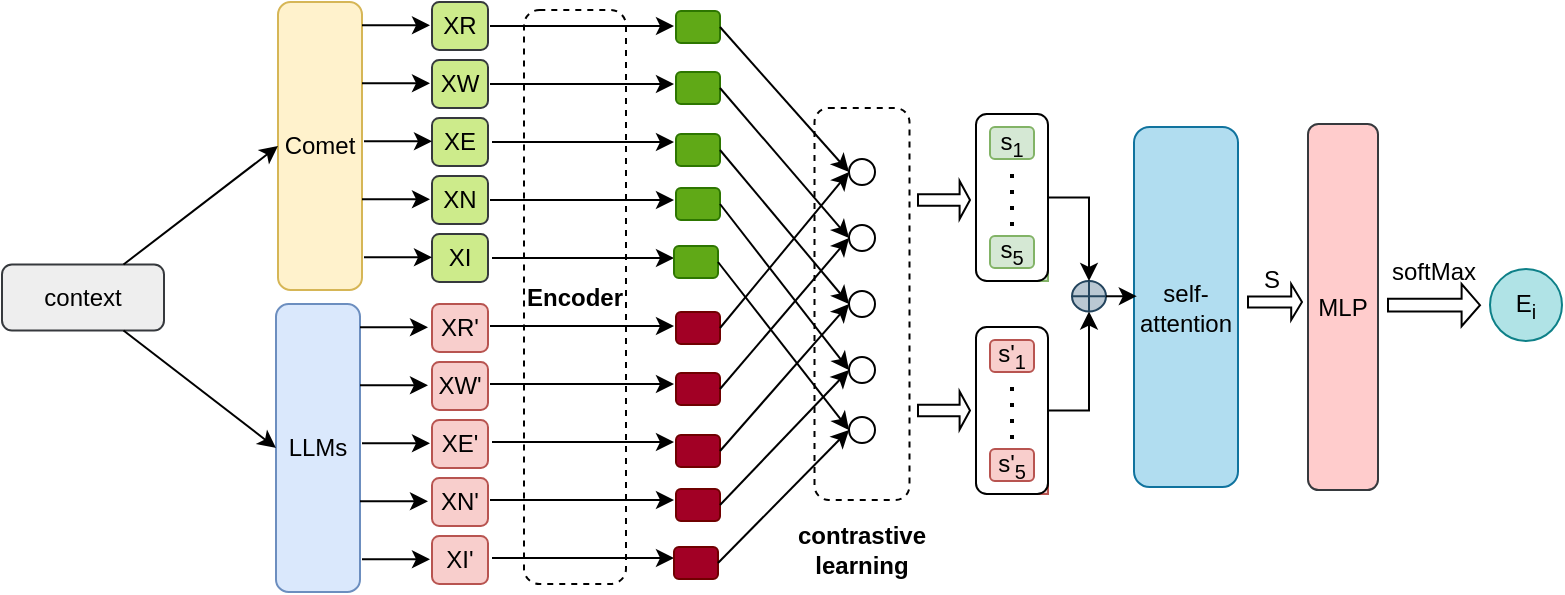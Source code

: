 <mxfile version="23.1.8" type="github">
  <diagram name="第 1 页" id="E3gvmm7QXCJdXxmauFpD">
    <mxGraphModel dx="1384" dy="-295" grid="0" gridSize="10" guides="1" tooltips="1" connect="1" arrows="1" fold="1" page="0" pageScale="1" pageWidth="827" pageHeight="1169" math="0" shadow="0">
      <root>
        <mxCell id="0" />
        <mxCell id="1" parent="0" />
        <mxCell id="IsrD2tZtUcg1wsm33_JZ-1" value="context" style="rounded=1;whiteSpace=wrap;html=1;fillColor=#eeeeee;strokeColor=#36393d;" vertex="1" parent="1">
          <mxGeometry x="-262" y="1050.25" width="81" height="33" as="geometry" />
        </mxCell>
        <mxCell id="IsrD2tZtUcg1wsm33_JZ-3" value="Comet" style="rounded=1;whiteSpace=wrap;html=1;fillColor=#fff2cc;strokeColor=#d6b656;" vertex="1" parent="1">
          <mxGeometry x="-124" y="919" width="42" height="144" as="geometry" />
        </mxCell>
        <mxCell id="IsrD2tZtUcg1wsm33_JZ-4" style="edgeStyle=orthogonalEdgeStyle;rounded=0;orthogonalLoop=1;jettySize=auto;html=1;exitX=0.5;exitY=1;exitDx=0;exitDy=0;" edge="1" parent="1">
          <mxGeometry relative="1" as="geometry">
            <mxPoint x="-97.5" y="1042" as="sourcePoint" />
            <mxPoint x="-97.5" y="1042" as="targetPoint" />
          </mxGeometry>
        </mxCell>
        <mxCell id="IsrD2tZtUcg1wsm33_JZ-18" value="LLMs" style="rounded=1;whiteSpace=wrap;html=1;fillColor=#dae8fc;strokeColor=#6c8ebf;" vertex="1" parent="1">
          <mxGeometry x="-125" y="1070" width="42" height="144" as="geometry" />
        </mxCell>
        <mxCell id="IsrD2tZtUcg1wsm33_JZ-19" style="edgeStyle=orthogonalEdgeStyle;rounded=0;orthogonalLoop=1;jettySize=auto;html=1;exitX=0.5;exitY=1;exitDx=0;exitDy=0;" edge="1" parent="1">
          <mxGeometry relative="1" as="geometry">
            <mxPoint x="-98.5" y="1193" as="sourcePoint" />
            <mxPoint x="-98.5" y="1193" as="targetPoint" />
          </mxGeometry>
        </mxCell>
        <mxCell id="IsrD2tZtUcg1wsm33_JZ-25" value="" style="endArrow=classic;html=1;rounded=0;" edge="1" parent="1">
          <mxGeometry width="50" height="50" relative="1" as="geometry">
            <mxPoint x="-83" y="1081.66" as="sourcePoint" />
            <mxPoint x="-49" y="1081.66" as="targetPoint" />
          </mxGeometry>
        </mxCell>
        <mxCell id="IsrD2tZtUcg1wsm33_JZ-26" value="" style="endArrow=classic;html=1;rounded=0;" edge="1" parent="1">
          <mxGeometry width="50" height="50" relative="1" as="geometry">
            <mxPoint x="-82" y="1139.66" as="sourcePoint" />
            <mxPoint x="-48" y="1139.66" as="targetPoint" />
          </mxGeometry>
        </mxCell>
        <mxCell id="IsrD2tZtUcg1wsm33_JZ-27" value="" style="endArrow=classic;html=1;rounded=0;" edge="1" parent="1">
          <mxGeometry width="50" height="50" relative="1" as="geometry">
            <mxPoint x="-83" y="1110.66" as="sourcePoint" />
            <mxPoint x="-49" y="1110.66" as="targetPoint" />
          </mxGeometry>
        </mxCell>
        <mxCell id="IsrD2tZtUcg1wsm33_JZ-28" value="" style="endArrow=classic;html=1;rounded=0;" edge="1" parent="1">
          <mxGeometry width="50" height="50" relative="1" as="geometry">
            <mxPoint x="-82" y="1197.66" as="sourcePoint" />
            <mxPoint x="-48" y="1197.66" as="targetPoint" />
          </mxGeometry>
        </mxCell>
        <mxCell id="IsrD2tZtUcg1wsm33_JZ-29" value="" style="endArrow=classic;html=1;rounded=0;" edge="1" parent="1">
          <mxGeometry width="50" height="50" relative="1" as="geometry">
            <mxPoint x="-83" y="1168.66" as="sourcePoint" />
            <mxPoint x="-49" y="1168.66" as="targetPoint" />
          </mxGeometry>
        </mxCell>
        <mxCell id="IsrD2tZtUcg1wsm33_JZ-75" value="XR" style="rounded=1;whiteSpace=wrap;html=1;fillColor=#cdeb8b;strokeColor=#36393d;" vertex="1" parent="1">
          <mxGeometry x="-47" y="919" width="28" height="24" as="geometry" />
        </mxCell>
        <mxCell id="IsrD2tZtUcg1wsm33_JZ-76" value="XW" style="rounded=1;whiteSpace=wrap;html=1;fillColor=#cdeb8b;strokeColor=#36393d;" vertex="1" parent="1">
          <mxGeometry x="-47" y="948" width="28" height="24" as="geometry" />
        </mxCell>
        <mxCell id="IsrD2tZtUcg1wsm33_JZ-77" value="XI" style="rounded=1;whiteSpace=wrap;html=1;fillColor=#cdeb8b;strokeColor=#36393d;" vertex="1" parent="1">
          <mxGeometry x="-47" y="1035" width="28" height="24" as="geometry" />
        </mxCell>
        <mxCell id="IsrD2tZtUcg1wsm33_JZ-78" value="XN" style="rounded=1;whiteSpace=wrap;html=1;fillColor=#cdeb8b;strokeColor=#36393d;" vertex="1" parent="1">
          <mxGeometry x="-47" y="1006" width="28" height="24" as="geometry" />
        </mxCell>
        <mxCell id="IsrD2tZtUcg1wsm33_JZ-79" value="XE" style="rounded=1;whiteSpace=wrap;html=1;fillColor=#cdeb8b;strokeColor=#36393d;" vertex="1" parent="1">
          <mxGeometry x="-47" y="977" width="28" height="24" as="geometry" />
        </mxCell>
        <mxCell id="IsrD2tZtUcg1wsm33_JZ-80" value="XR&#39;" style="rounded=1;whiteSpace=wrap;html=1;fillColor=#f8cecc;strokeColor=#b85450;" vertex="1" parent="1">
          <mxGeometry x="-47" y="1070" width="28" height="24" as="geometry" />
        </mxCell>
        <mxCell id="IsrD2tZtUcg1wsm33_JZ-81" value="XW&#39;" style="rounded=1;whiteSpace=wrap;html=1;fillColor=#f8cecc;strokeColor=#b85450;" vertex="1" parent="1">
          <mxGeometry x="-47" y="1099" width="28" height="24" as="geometry" />
        </mxCell>
        <mxCell id="IsrD2tZtUcg1wsm33_JZ-82" value="XI&#39;" style="rounded=1;whiteSpace=wrap;html=1;fillColor=#f8cecc;strokeColor=#b85450;" vertex="1" parent="1">
          <mxGeometry x="-47" y="1186" width="28" height="24" as="geometry" />
        </mxCell>
        <mxCell id="IsrD2tZtUcg1wsm33_JZ-83" value="XN&#39;" style="rounded=1;whiteSpace=wrap;html=1;fillColor=#f8cecc;strokeColor=#b85450;" vertex="1" parent="1">
          <mxGeometry x="-47" y="1157" width="28" height="24" as="geometry" />
        </mxCell>
        <mxCell id="IsrD2tZtUcg1wsm33_JZ-84" value="XE&#39;" style="rounded=1;whiteSpace=wrap;html=1;fillColor=#f8cecc;strokeColor=#b85450;" vertex="1" parent="1">
          <mxGeometry x="-47" y="1128" width="28" height="24" as="geometry" />
        </mxCell>
        <mxCell id="IsrD2tZtUcg1wsm33_JZ-86" value="&lt;b&gt;Encoder&lt;/b&gt;" style="rounded=1;whiteSpace=wrap;html=1;dashed=1;" vertex="1" parent="1">
          <mxGeometry x="-1" y="923" width="51" height="287" as="geometry" />
        </mxCell>
        <mxCell id="IsrD2tZtUcg1wsm33_JZ-87" value="" style="group" vertex="1" connectable="0" parent="1">
          <mxGeometry x="-82" y="930.66" width="35" height="116.0" as="geometry" />
        </mxCell>
        <mxCell id="IsrD2tZtUcg1wsm33_JZ-11" value="" style="endArrow=classic;html=1;rounded=0;" edge="1" parent="IsrD2tZtUcg1wsm33_JZ-87">
          <mxGeometry width="50" height="50" relative="1" as="geometry">
            <mxPoint as="sourcePoint" />
            <mxPoint x="34" as="targetPoint" />
          </mxGeometry>
        </mxCell>
        <mxCell id="IsrD2tZtUcg1wsm33_JZ-12" value="" style="endArrow=classic;html=1;rounded=0;" edge="1" parent="IsrD2tZtUcg1wsm33_JZ-87">
          <mxGeometry width="50" height="50" relative="1" as="geometry">
            <mxPoint x="1" y="58" as="sourcePoint" />
            <mxPoint x="35" y="58" as="targetPoint" />
          </mxGeometry>
        </mxCell>
        <mxCell id="IsrD2tZtUcg1wsm33_JZ-13" value="" style="endArrow=classic;html=1;rounded=0;" edge="1" parent="IsrD2tZtUcg1wsm33_JZ-87">
          <mxGeometry width="50" height="50" relative="1" as="geometry">
            <mxPoint y="29" as="sourcePoint" />
            <mxPoint x="34" y="29" as="targetPoint" />
          </mxGeometry>
        </mxCell>
        <mxCell id="IsrD2tZtUcg1wsm33_JZ-14" value="" style="endArrow=classic;html=1;rounded=0;" edge="1" parent="IsrD2tZtUcg1wsm33_JZ-87">
          <mxGeometry width="50" height="50" relative="1" as="geometry">
            <mxPoint x="1" y="116.0" as="sourcePoint" />
            <mxPoint x="35" y="116.0" as="targetPoint" />
          </mxGeometry>
        </mxCell>
        <mxCell id="IsrD2tZtUcg1wsm33_JZ-15" value="" style="endArrow=classic;html=1;rounded=0;" edge="1" parent="IsrD2tZtUcg1wsm33_JZ-87">
          <mxGeometry width="50" height="50" relative="1" as="geometry">
            <mxPoint y="87" as="sourcePoint" />
            <mxPoint x="34" y="87" as="targetPoint" />
          </mxGeometry>
        </mxCell>
        <mxCell id="IsrD2tZtUcg1wsm33_JZ-195" value="" style="endArrow=classic;html=1;rounded=0;exitX=0.75;exitY=0;exitDx=0;exitDy=0;entryX=0;entryY=0.5;entryDx=0;entryDy=0;" edge="1" parent="1" source="IsrD2tZtUcg1wsm33_JZ-1" target="IsrD2tZtUcg1wsm33_JZ-3">
          <mxGeometry width="50" height="50" relative="1" as="geometry">
            <mxPoint x="-181" y="1020" as="sourcePoint" />
            <mxPoint x="-131" y="970" as="targetPoint" />
          </mxGeometry>
        </mxCell>
        <mxCell id="IsrD2tZtUcg1wsm33_JZ-196" value="" style="endArrow=classic;html=1;rounded=0;exitX=0.75;exitY=1;exitDx=0;exitDy=0;entryX=0;entryY=0.5;entryDx=0;entryDy=0;" edge="1" parent="1" source="IsrD2tZtUcg1wsm33_JZ-1" target="IsrD2tZtUcg1wsm33_JZ-18">
          <mxGeometry width="50" height="50" relative="1" as="geometry">
            <mxPoint x="-201" y="1166" as="sourcePoint" />
            <mxPoint x="-151" y="1116" as="targetPoint" />
          </mxGeometry>
        </mxCell>
        <mxCell id="IsrD2tZtUcg1wsm33_JZ-198" value="" style="group" vertex="1" connectable="0" parent="1">
          <mxGeometry x="-18" y="931" width="92" height="116" as="geometry" />
        </mxCell>
        <mxCell id="IsrD2tZtUcg1wsm33_JZ-89" value="" style="endArrow=classic;html=1;rounded=0;" edge="1" parent="IsrD2tZtUcg1wsm33_JZ-198">
          <mxGeometry width="50" height="50" relative="1" as="geometry">
            <mxPoint as="sourcePoint" />
            <mxPoint x="92" as="targetPoint" />
          </mxGeometry>
        </mxCell>
        <mxCell id="IsrD2tZtUcg1wsm33_JZ-90" value="" style="endArrow=classic;html=1;rounded=0;" edge="1" parent="IsrD2tZtUcg1wsm33_JZ-198">
          <mxGeometry width="50" height="50" relative="1" as="geometry">
            <mxPoint x="1" y="58" as="sourcePoint" />
            <mxPoint x="92" y="58" as="targetPoint" />
          </mxGeometry>
        </mxCell>
        <mxCell id="IsrD2tZtUcg1wsm33_JZ-91" value="" style="endArrow=classic;html=1;rounded=0;" edge="1" parent="IsrD2tZtUcg1wsm33_JZ-198">
          <mxGeometry width="50" height="50" relative="1" as="geometry">
            <mxPoint y="29" as="sourcePoint" />
            <mxPoint x="92" y="29" as="targetPoint" />
          </mxGeometry>
        </mxCell>
        <mxCell id="IsrD2tZtUcg1wsm33_JZ-92" value="" style="endArrow=classic;html=1;rounded=0;" edge="1" parent="IsrD2tZtUcg1wsm33_JZ-198">
          <mxGeometry width="50" height="50" relative="1" as="geometry">
            <mxPoint x="1" y="116" as="sourcePoint" />
            <mxPoint x="92" y="116" as="targetPoint" />
          </mxGeometry>
        </mxCell>
        <mxCell id="IsrD2tZtUcg1wsm33_JZ-93" value="" style="endArrow=classic;html=1;rounded=0;" edge="1" parent="IsrD2tZtUcg1wsm33_JZ-198">
          <mxGeometry width="50" height="50" relative="1" as="geometry">
            <mxPoint y="87" as="sourcePoint" />
            <mxPoint x="92" y="87" as="targetPoint" />
          </mxGeometry>
        </mxCell>
        <mxCell id="IsrD2tZtUcg1wsm33_JZ-199" value="" style="group" vertex="1" connectable="0" parent="1">
          <mxGeometry x="-18" y="1081" width="92" height="116" as="geometry" />
        </mxCell>
        <mxCell id="IsrD2tZtUcg1wsm33_JZ-200" value="" style="endArrow=classic;html=1;rounded=0;" edge="1" parent="IsrD2tZtUcg1wsm33_JZ-199">
          <mxGeometry width="50" height="50" relative="1" as="geometry">
            <mxPoint as="sourcePoint" />
            <mxPoint x="92" as="targetPoint" />
          </mxGeometry>
        </mxCell>
        <mxCell id="IsrD2tZtUcg1wsm33_JZ-201" value="" style="endArrow=classic;html=1;rounded=0;" edge="1" parent="IsrD2tZtUcg1wsm33_JZ-199">
          <mxGeometry width="50" height="50" relative="1" as="geometry">
            <mxPoint x="1" y="58" as="sourcePoint" />
            <mxPoint x="92" y="58" as="targetPoint" />
          </mxGeometry>
        </mxCell>
        <mxCell id="IsrD2tZtUcg1wsm33_JZ-202" value="" style="endArrow=classic;html=1;rounded=0;" edge="1" parent="IsrD2tZtUcg1wsm33_JZ-199">
          <mxGeometry width="50" height="50" relative="1" as="geometry">
            <mxPoint y="29" as="sourcePoint" />
            <mxPoint x="92" y="29" as="targetPoint" />
          </mxGeometry>
        </mxCell>
        <mxCell id="IsrD2tZtUcg1wsm33_JZ-203" value="" style="endArrow=classic;html=1;rounded=0;" edge="1" parent="IsrD2tZtUcg1wsm33_JZ-199">
          <mxGeometry width="50" height="50" relative="1" as="geometry">
            <mxPoint x="1" y="116" as="sourcePoint" />
            <mxPoint x="92" y="116" as="targetPoint" />
          </mxGeometry>
        </mxCell>
        <mxCell id="IsrD2tZtUcg1wsm33_JZ-204" value="" style="endArrow=classic;html=1;rounded=0;" edge="1" parent="IsrD2tZtUcg1wsm33_JZ-199">
          <mxGeometry width="50" height="50" relative="1" as="geometry">
            <mxPoint y="87" as="sourcePoint" />
            <mxPoint x="92" y="87" as="targetPoint" />
          </mxGeometry>
        </mxCell>
        <mxCell id="IsrD2tZtUcg1wsm33_JZ-72" value="" style="rounded=1;whiteSpace=wrap;html=1;dashed=1;" vertex="1" parent="1">
          <mxGeometry x="144.25" y="972" width="47.5" height="196" as="geometry" />
        </mxCell>
        <mxCell id="IsrD2tZtUcg1wsm33_JZ-145" value="" style="group" vertex="1" connectable="0" parent="1">
          <mxGeometry x="74" y="923.5" width="23" height="133.5" as="geometry" />
        </mxCell>
        <mxCell id="IsrD2tZtUcg1wsm33_JZ-6" value="" style="rounded=1;whiteSpace=wrap;html=1;fillColor=#60a917;fontColor=#ffffff;strokeColor=#2D7600;" vertex="1" parent="IsrD2tZtUcg1wsm33_JZ-145">
          <mxGeometry x="1" width="22" height="16" as="geometry" />
        </mxCell>
        <mxCell id="IsrD2tZtUcg1wsm33_JZ-141" value="" style="rounded=1;whiteSpace=wrap;html=1;fillColor=#60a917;fontColor=#ffffff;strokeColor=#2D7600;" vertex="1" parent="IsrD2tZtUcg1wsm33_JZ-145">
          <mxGeometry x="1" y="30.5" width="22" height="16" as="geometry" />
        </mxCell>
        <mxCell id="IsrD2tZtUcg1wsm33_JZ-142" value="" style="rounded=1;whiteSpace=wrap;html=1;fillColor=#60a917;fontColor=#ffffff;strokeColor=#2D7600;" vertex="1" parent="IsrD2tZtUcg1wsm33_JZ-145">
          <mxGeometry x="1" y="61.5" width="22" height="16" as="geometry" />
        </mxCell>
        <mxCell id="IsrD2tZtUcg1wsm33_JZ-143" value="" style="rounded=1;whiteSpace=wrap;html=1;fillColor=#60a917;fontColor=#ffffff;strokeColor=#2D7600;" vertex="1" parent="IsrD2tZtUcg1wsm33_JZ-145">
          <mxGeometry x="1" y="88.5" width="22" height="16" as="geometry" />
        </mxCell>
        <mxCell id="IsrD2tZtUcg1wsm33_JZ-144" value="" style="rounded=1;whiteSpace=wrap;html=1;fillColor=#60a917;fontColor=#ffffff;strokeColor=#2D7600;" vertex="1" parent="IsrD2tZtUcg1wsm33_JZ-145">
          <mxGeometry y="117.5" width="22" height="16" as="geometry" />
        </mxCell>
        <mxCell id="IsrD2tZtUcg1wsm33_JZ-146" value="" style="group" vertex="1" connectable="0" parent="1">
          <mxGeometry x="74" y="1074" width="23" height="133.5" as="geometry" />
        </mxCell>
        <mxCell id="IsrD2tZtUcg1wsm33_JZ-147" value="" style="rounded=1;whiteSpace=wrap;html=1;fillColor=#a20025;fontColor=#ffffff;strokeColor=#6F0000;" vertex="1" parent="IsrD2tZtUcg1wsm33_JZ-146">
          <mxGeometry x="1" width="22" height="16" as="geometry" />
        </mxCell>
        <mxCell id="IsrD2tZtUcg1wsm33_JZ-148" value="" style="rounded=1;whiteSpace=wrap;html=1;fillColor=#a20025;fontColor=#ffffff;strokeColor=#6F0000;" vertex="1" parent="IsrD2tZtUcg1wsm33_JZ-146">
          <mxGeometry x="1" y="30.5" width="22" height="16" as="geometry" />
        </mxCell>
        <mxCell id="IsrD2tZtUcg1wsm33_JZ-149" value="" style="rounded=1;whiteSpace=wrap;html=1;fillColor=#a20025;fontColor=#ffffff;strokeColor=#6F0000;" vertex="1" parent="IsrD2tZtUcg1wsm33_JZ-146">
          <mxGeometry x="1" y="61.5" width="22" height="16" as="geometry" />
        </mxCell>
        <mxCell id="IsrD2tZtUcg1wsm33_JZ-150" value="" style="rounded=1;whiteSpace=wrap;html=1;fillColor=#a20025;fontColor=#ffffff;strokeColor=#6F0000;" vertex="1" parent="IsrD2tZtUcg1wsm33_JZ-146">
          <mxGeometry x="1" y="88.5" width="22" height="16" as="geometry" />
        </mxCell>
        <mxCell id="IsrD2tZtUcg1wsm33_JZ-151" value="" style="rounded=1;whiteSpace=wrap;html=1;fillColor=#a20025;fontColor=#ffffff;strokeColor=#6F0000;" vertex="1" parent="IsrD2tZtUcg1wsm33_JZ-146">
          <mxGeometry y="117.5" width="22" height="16" as="geometry" />
        </mxCell>
        <mxCell id="IsrD2tZtUcg1wsm33_JZ-44" value="" style="ellipse;whiteSpace=wrap;html=1;aspect=fixed;" vertex="1" parent="1">
          <mxGeometry x="161.5" y="997.5" width="13" height="13" as="geometry" />
        </mxCell>
        <mxCell id="IsrD2tZtUcg1wsm33_JZ-62" value="" style="endArrow=classic;html=1;rounded=0;exitX=1;exitY=0.5;exitDx=0;exitDy=0;entryX=0;entryY=0.5;entryDx=0;entryDy=0;" edge="1" parent="1" source="IsrD2tZtUcg1wsm33_JZ-6" target="IsrD2tZtUcg1wsm33_JZ-44">
          <mxGeometry width="50" height="50" relative="1" as="geometry">
            <mxPoint x="198" y="1039.5" as="sourcePoint" />
            <mxPoint x="248" y="989.5" as="targetPoint" />
          </mxGeometry>
        </mxCell>
        <mxCell id="IsrD2tZtUcg1wsm33_JZ-46" value="" style="ellipse;whiteSpace=wrap;html=1;aspect=fixed;" vertex="1" parent="1">
          <mxGeometry x="161.5" y="1030.5" width="13" height="13" as="geometry" />
        </mxCell>
        <mxCell id="IsrD2tZtUcg1wsm33_JZ-64" value="" style="endArrow=classic;html=1;rounded=0;exitX=1;exitY=0.5;exitDx=0;exitDy=0;entryX=0;entryY=0.5;entryDx=0;entryDy=0;" edge="1" parent="1" source="IsrD2tZtUcg1wsm33_JZ-141" target="IsrD2tZtUcg1wsm33_JZ-46">
          <mxGeometry width="50" height="50" relative="1" as="geometry">
            <mxPoint x="99" y="961.0" as="sourcePoint" />
            <mxPoint x="269" y="986.5" as="targetPoint" />
          </mxGeometry>
        </mxCell>
        <mxCell id="IsrD2tZtUcg1wsm33_JZ-47" value="" style="ellipse;whiteSpace=wrap;html=1;aspect=fixed;" vertex="1" parent="1">
          <mxGeometry x="161.5" y="1063.5" width="13" height="13" as="geometry" />
        </mxCell>
        <mxCell id="IsrD2tZtUcg1wsm33_JZ-66" value="" style="endArrow=classic;html=1;rounded=0;exitX=1;exitY=0.5;exitDx=0;exitDy=0;entryX=0;entryY=0.5;entryDx=0;entryDy=0;" edge="1" parent="1" source="IsrD2tZtUcg1wsm33_JZ-142" target="IsrD2tZtUcg1wsm33_JZ-47">
          <mxGeometry width="50" height="50" relative="1" as="geometry">
            <mxPoint x="103" y="993.5" as="sourcePoint" />
            <mxPoint x="248" y="989.5" as="targetPoint" />
          </mxGeometry>
        </mxCell>
        <mxCell id="IsrD2tZtUcg1wsm33_JZ-67" value="" style="endArrow=classic;html=1;rounded=0;exitX=1;exitY=0.5;exitDx=0;exitDy=0;entryX=0;entryY=0.5;entryDx=0;entryDy=0;" edge="1" parent="1" source="IsrD2tZtUcg1wsm33_JZ-149" target="IsrD2tZtUcg1wsm33_JZ-47">
          <mxGeometry width="50" height="50" relative="1" as="geometry">
            <mxPoint x="102" y="1144.5" as="sourcePoint" />
            <mxPoint x="263" y="1067.5" as="targetPoint" />
          </mxGeometry>
        </mxCell>
        <mxCell id="IsrD2tZtUcg1wsm33_JZ-48" value="" style="ellipse;whiteSpace=wrap;html=1;aspect=fixed;" vertex="1" parent="1">
          <mxGeometry x="161.5" y="1096.5" width="13" height="13" as="geometry" />
        </mxCell>
        <mxCell id="IsrD2tZtUcg1wsm33_JZ-68" value="" style="endArrow=classic;html=1;rounded=0;exitX=1;exitY=0.5;exitDx=0;exitDy=0;entryX=0;entryY=0.5;entryDx=0;entryDy=0;" edge="1" parent="1" source="IsrD2tZtUcg1wsm33_JZ-143" target="IsrD2tZtUcg1wsm33_JZ-48">
          <mxGeometry width="50" height="50" relative="1" as="geometry">
            <mxPoint x="103" y="1022.5" as="sourcePoint" />
            <mxPoint x="266" y="991.5" as="targetPoint" />
          </mxGeometry>
        </mxCell>
        <mxCell id="IsrD2tZtUcg1wsm33_JZ-69" value="" style="endArrow=classic;html=1;rounded=0;exitX=1;exitY=0.5;exitDx=0;exitDy=0;entryX=0;entryY=0.5;entryDx=0;entryDy=0;" edge="1" parent="1" source="IsrD2tZtUcg1wsm33_JZ-150" target="IsrD2tZtUcg1wsm33_JZ-48">
          <mxGeometry width="50" height="50" relative="1" as="geometry">
            <mxPoint x="102" y="1173.5" as="sourcePoint" />
            <mxPoint x="157" y="1132.5" as="targetPoint" />
          </mxGeometry>
        </mxCell>
        <mxCell id="IsrD2tZtUcg1wsm33_JZ-49" value="" style="ellipse;whiteSpace=wrap;html=1;aspect=fixed;" vertex="1" parent="1">
          <mxGeometry x="161.5" y="1126.5" width="13" height="13" as="geometry" />
        </mxCell>
        <mxCell id="IsrD2tZtUcg1wsm33_JZ-70" value="" style="endArrow=classic;html=1;rounded=0;exitX=1;exitY=0.5;exitDx=0;exitDy=0;entryX=0;entryY=0.5;entryDx=0;entryDy=0;" edge="1" parent="1" source="IsrD2tZtUcg1wsm33_JZ-144" target="IsrD2tZtUcg1wsm33_JZ-49">
          <mxGeometry width="50" height="50" relative="1" as="geometry">
            <mxPoint x="103" y="1051.5" as="sourcePoint" />
            <mxPoint x="248" y="989.5" as="targetPoint" />
          </mxGeometry>
        </mxCell>
        <mxCell id="IsrD2tZtUcg1wsm33_JZ-63" value="" style="endArrow=classic;html=1;rounded=0;entryX=0;entryY=0.5;entryDx=0;entryDy=0;exitX=1;exitY=0.5;exitDx=0;exitDy=0;" edge="1" parent="1" source="IsrD2tZtUcg1wsm33_JZ-147" target="IsrD2tZtUcg1wsm33_JZ-44">
          <mxGeometry width="50" height="50" relative="1" as="geometry">
            <mxPoint x="103" y="1088.5" as="sourcePoint" />
            <mxPoint x="177" y="1003.5" as="targetPoint" />
          </mxGeometry>
        </mxCell>
        <mxCell id="IsrD2tZtUcg1wsm33_JZ-71" value="" style="endArrow=classic;html=1;rounded=0;exitX=1;exitY=0.5;exitDx=0;exitDy=0;entryX=0;entryY=0.5;entryDx=0;entryDy=0;" edge="1" parent="1" source="IsrD2tZtUcg1wsm33_JZ-151" target="IsrD2tZtUcg1wsm33_JZ-49">
          <mxGeometry width="50" height="50" relative="1" as="geometry">
            <mxPoint x="102" y="1202.5" as="sourcePoint" />
            <mxPoint x="162" y="1152.5" as="targetPoint" />
          </mxGeometry>
        </mxCell>
        <mxCell id="IsrD2tZtUcg1wsm33_JZ-65" value="" style="endArrow=classic;html=1;rounded=0;entryX=0;entryY=0.5;entryDx=0;entryDy=0;exitX=1;exitY=0.5;exitDx=0;exitDy=0;" edge="1" parent="1" source="IsrD2tZtUcg1wsm33_JZ-148" target="IsrD2tZtUcg1wsm33_JZ-46">
          <mxGeometry width="50" height="50" relative="1" as="geometry">
            <mxPoint x="102" y="1117.5" as="sourcePoint" />
            <mxPoint x="152" y="1067.5" as="targetPoint" />
          </mxGeometry>
        </mxCell>
        <mxCell id="IsrD2tZtUcg1wsm33_JZ-153" value="&lt;b&gt;contrastive&lt;br&gt;learning&lt;/b&gt;" style="text;html=1;align=center;verticalAlign=middle;whiteSpace=wrap;rounded=0;" vertex="1" parent="1">
          <mxGeometry x="138" y="1177.5" width="60" height="30" as="geometry" />
        </mxCell>
        <mxCell id="IsrD2tZtUcg1wsm33_JZ-167" value="" style="group;fillColor=#d5e8d4;strokeColor=#82b366;container=0;" vertex="1" connectable="0" parent="1">
          <mxGeometry x="232" y="981.5" width="29" height="77" as="geometry" />
        </mxCell>
        <mxCell id="IsrD2tZtUcg1wsm33_JZ-174" value="" style="shape=singleArrow;whiteSpace=wrap;html=1;" vertex="1" parent="1">
          <mxGeometry x="196" y="1008.5" width="26" height="19" as="geometry" />
        </mxCell>
        <mxCell id="IsrD2tZtUcg1wsm33_JZ-175" value="" style="shape=singleArrow;whiteSpace=wrap;html=1;" vertex="1" parent="1">
          <mxGeometry x="196" y="1113.75" width="26" height="19" as="geometry" />
        </mxCell>
        <mxCell id="IsrD2tZtUcg1wsm33_JZ-177" value="" style="group;fillColor=#f8cecc;strokeColor=#b85450;container=0;" vertex="1" connectable="0" parent="1">
          <mxGeometry x="232" y="1088" width="29" height="77" as="geometry" />
        </mxCell>
        <mxCell id="IsrD2tZtUcg1wsm33_JZ-184" value="" style="shape=orEllipse;perimeter=ellipsePerimeter;whiteSpace=wrap;html=1;backgroundOutline=1;fillColor=#bac8d3;strokeColor=#23445d;" vertex="1" parent="1">
          <mxGeometry x="273" y="1058.5" width="17" height="15.25" as="geometry" />
        </mxCell>
        <mxCell id="IsrD2tZtUcg1wsm33_JZ-185" style="edgeStyle=orthogonalEdgeStyle;rounded=0;orthogonalLoop=1;jettySize=auto;html=1;exitX=1;exitY=0.5;exitDx=0;exitDy=0;entryX=0.5;entryY=0;entryDx=0;entryDy=0;" edge="1" parent="1" source="IsrD2tZtUcg1wsm33_JZ-176" target="IsrD2tZtUcg1wsm33_JZ-184">
          <mxGeometry relative="1" as="geometry" />
        </mxCell>
        <mxCell id="IsrD2tZtUcg1wsm33_JZ-186" style="edgeStyle=orthogonalEdgeStyle;rounded=0;orthogonalLoop=1;jettySize=auto;html=1;exitX=1;exitY=0.5;exitDx=0;exitDy=0;entryX=0.5;entryY=1;entryDx=0;entryDy=0;" edge="1" parent="1" source="IsrD2tZtUcg1wsm33_JZ-178" target="IsrD2tZtUcg1wsm33_JZ-184">
          <mxGeometry relative="1" as="geometry" />
        </mxCell>
        <mxCell id="IsrD2tZtUcg1wsm33_JZ-187" value="self-&lt;br&gt;attention" style="rounded=1;whiteSpace=wrap;html=1;fillColor=#b1ddf0;strokeColor=#10739e;" vertex="1" parent="1">
          <mxGeometry x="304" y="981.5" width="52" height="180" as="geometry" />
        </mxCell>
        <mxCell id="IsrD2tZtUcg1wsm33_JZ-188" style="edgeStyle=orthogonalEdgeStyle;rounded=0;orthogonalLoop=1;jettySize=auto;html=1;exitX=1;exitY=0.5;exitDx=0;exitDy=0;entryX=0.026;entryY=0.474;entryDx=0;entryDy=0;entryPerimeter=0;" edge="1" parent="1" source="IsrD2tZtUcg1wsm33_JZ-184" target="IsrD2tZtUcg1wsm33_JZ-187">
          <mxGeometry relative="1" as="geometry" />
        </mxCell>
        <mxCell id="IsrD2tZtUcg1wsm33_JZ-189" value="MLP" style="rounded=1;whiteSpace=wrap;html=1;fillColor=#ffcccc;strokeColor=#36393d;" vertex="1" parent="1">
          <mxGeometry x="391" y="980" width="35" height="183" as="geometry" />
        </mxCell>
        <mxCell id="IsrD2tZtUcg1wsm33_JZ-190" value="" style="shape=singleArrow;whiteSpace=wrap;html=1;" vertex="1" parent="1">
          <mxGeometry x="361" y="1060" width="27" height="18" as="geometry" />
        </mxCell>
        <mxCell id="IsrD2tZtUcg1wsm33_JZ-191" value="S" style="text;html=1;align=center;verticalAlign=middle;whiteSpace=wrap;rounded=0;" vertex="1" parent="1">
          <mxGeometry x="358" y="1053.5" width="30" height="9" as="geometry" />
        </mxCell>
        <mxCell id="IsrD2tZtUcg1wsm33_JZ-192" value="" style="shape=singleArrow;whiteSpace=wrap;html=1;" vertex="1" parent="1">
          <mxGeometry x="431" y="1060" width="46" height="21.13" as="geometry" />
        </mxCell>
        <mxCell id="IsrD2tZtUcg1wsm33_JZ-193" value="softMax" style="text;html=1;align=center;verticalAlign=middle;whiteSpace=wrap;rounded=0;" vertex="1" parent="1">
          <mxGeometry x="424" y="1039" width="60" height="30" as="geometry" />
        </mxCell>
        <mxCell id="IsrD2tZtUcg1wsm33_JZ-194" value="E&lt;sub&gt;i&lt;/sub&gt;" style="ellipse;whiteSpace=wrap;html=1;aspect=fixed;fillColor=#b0e3e6;strokeColor=#0e8088;" vertex="1" parent="1">
          <mxGeometry x="482" y="1052.56" width="36" height="36" as="geometry" />
        </mxCell>
        <mxCell id="IsrD2tZtUcg1wsm33_JZ-176" value="" style="rounded=1;whiteSpace=wrap;html=1;" vertex="1" parent="1">
          <mxGeometry x="225" y="975" width="36" height="83.5" as="geometry" />
        </mxCell>
        <mxCell id="IsrD2tZtUcg1wsm33_JZ-157" value="s&lt;sub&gt;1&lt;/sub&gt;" style="rounded=1;whiteSpace=wrap;html=1;fillColor=#d5e8d4;strokeColor=#82b366;" vertex="1" parent="1">
          <mxGeometry x="232" y="981.5" width="22" height="16" as="geometry" />
        </mxCell>
        <mxCell id="IsrD2tZtUcg1wsm33_JZ-159" value="s&lt;sub&gt;5&lt;/sub&gt;" style="rounded=1;whiteSpace=wrap;html=1;fillColor=#d5e8d4;strokeColor=#82b366;" vertex="1" parent="1">
          <mxGeometry x="232" y="1036" width="22" height="16" as="geometry" />
        </mxCell>
        <mxCell id="IsrD2tZtUcg1wsm33_JZ-166" value="" style="endArrow=none;dashed=1;html=1;dashPattern=1 3;strokeWidth=2;rounded=0;" edge="1" parent="1">
          <mxGeometry width="50" height="50" relative="1" as="geometry">
            <mxPoint x="243" y="1031" as="sourcePoint" />
            <mxPoint x="243" y="1001" as="targetPoint" />
          </mxGeometry>
        </mxCell>
        <mxCell id="IsrD2tZtUcg1wsm33_JZ-178" value="" style="rounded=1;whiteSpace=wrap;html=1;" vertex="1" parent="1">
          <mxGeometry x="225" y="1081.5" width="36" height="83.5" as="geometry" />
        </mxCell>
        <mxCell id="IsrD2tZtUcg1wsm33_JZ-179" value="s&#39;&lt;sub&gt;1&lt;/sub&gt;" style="rounded=1;whiteSpace=wrap;html=1;fillColor=#f8cecc;strokeColor=#b85450;" vertex="1" parent="1">
          <mxGeometry x="232" y="1088" width="22" height="16" as="geometry" />
        </mxCell>
        <mxCell id="IsrD2tZtUcg1wsm33_JZ-180" value="s&#39;&lt;sub&gt;5&lt;/sub&gt;" style="rounded=1;whiteSpace=wrap;html=1;fillColor=#f8cecc;strokeColor=#b85450;" vertex="1" parent="1">
          <mxGeometry x="232" y="1142.5" width="22" height="16" as="geometry" />
        </mxCell>
        <mxCell id="IsrD2tZtUcg1wsm33_JZ-181" value="" style="endArrow=none;dashed=1;html=1;dashPattern=1 3;strokeWidth=2;rounded=0;" edge="1" parent="1">
          <mxGeometry width="50" height="50" relative="1" as="geometry">
            <mxPoint x="243" y="1137.5" as="sourcePoint" />
            <mxPoint x="243" y="1107.5" as="targetPoint" />
          </mxGeometry>
        </mxCell>
      </root>
    </mxGraphModel>
  </diagram>
</mxfile>
